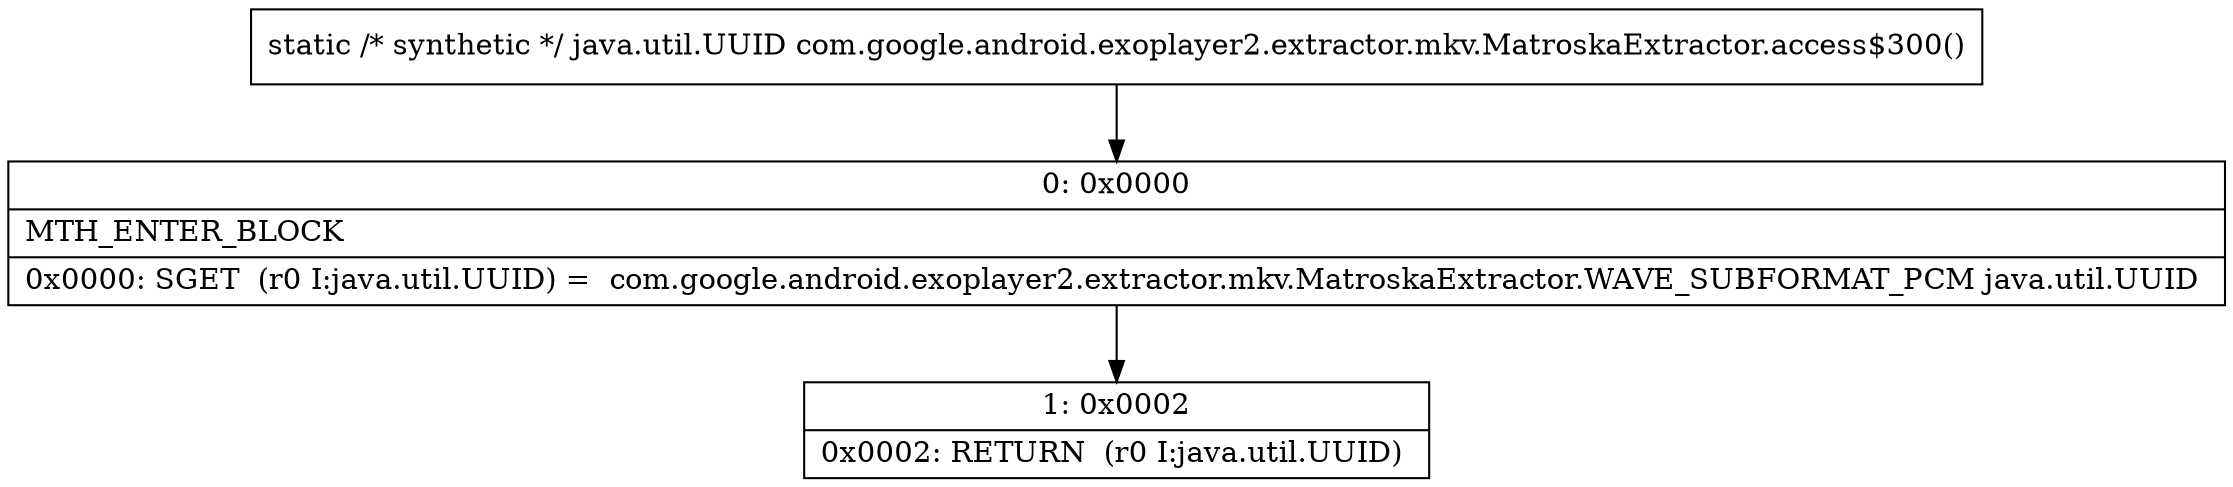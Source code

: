 digraph "CFG forcom.google.android.exoplayer2.extractor.mkv.MatroskaExtractor.access$300()Ljava\/util\/UUID;" {
Node_0 [shape=record,label="{0\:\ 0x0000|MTH_ENTER_BLOCK\l|0x0000: SGET  (r0 I:java.util.UUID) =  com.google.android.exoplayer2.extractor.mkv.MatroskaExtractor.WAVE_SUBFORMAT_PCM java.util.UUID \l}"];
Node_1 [shape=record,label="{1\:\ 0x0002|0x0002: RETURN  (r0 I:java.util.UUID) \l}"];
MethodNode[shape=record,label="{static \/* synthetic *\/ java.util.UUID com.google.android.exoplayer2.extractor.mkv.MatroskaExtractor.access$300() }"];
MethodNode -> Node_0;
Node_0 -> Node_1;
}

